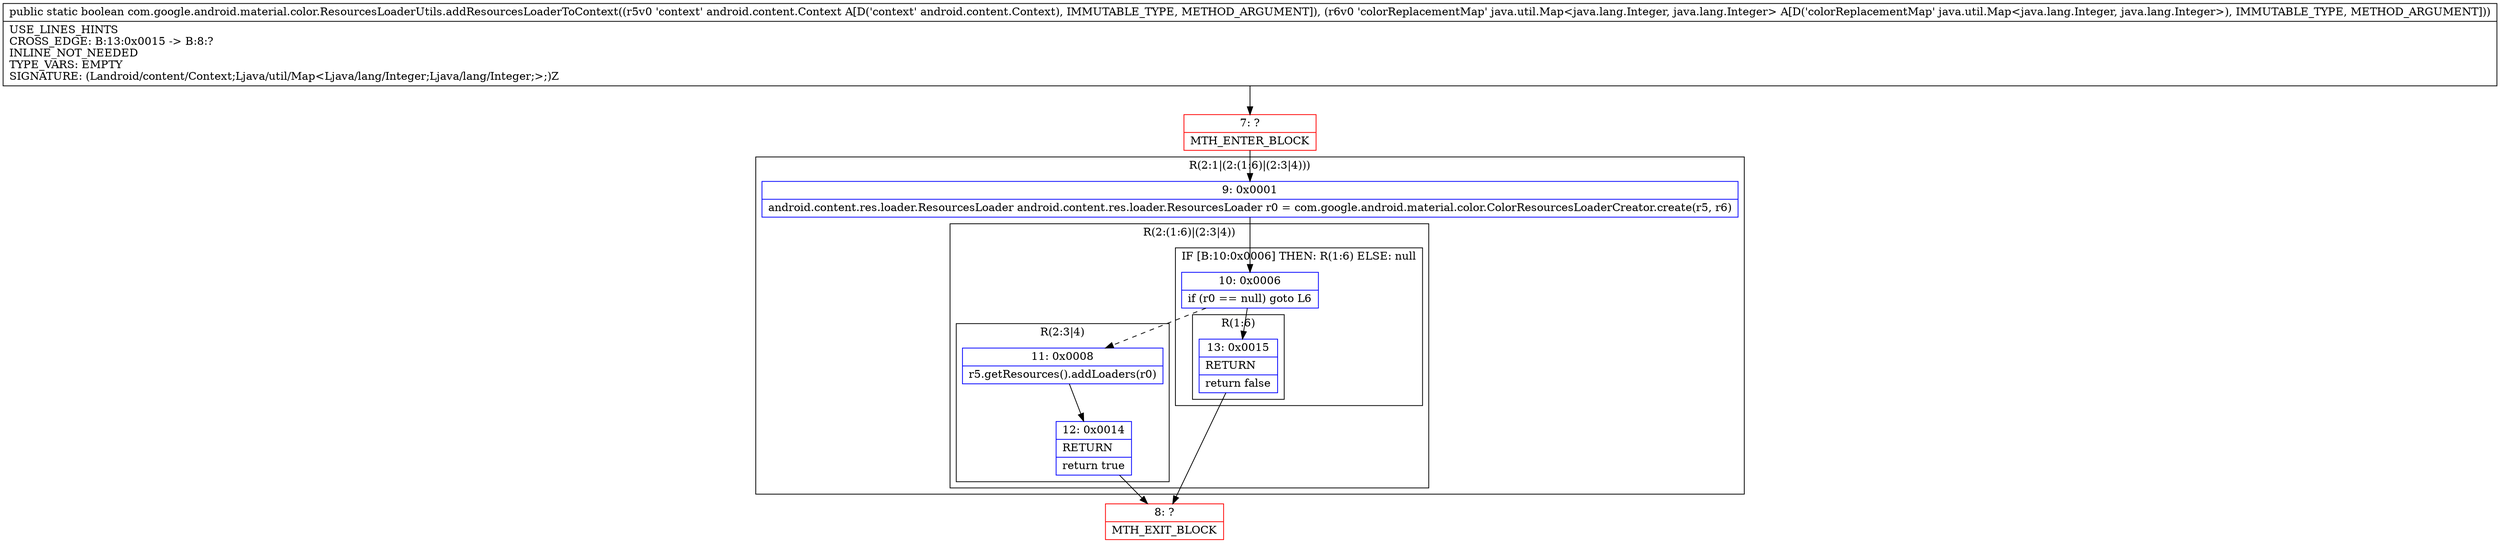 digraph "CFG forcom.google.android.material.color.ResourcesLoaderUtils.addResourcesLoaderToContext(Landroid\/content\/Context;Ljava\/util\/Map;)Z" {
subgraph cluster_Region_1812033879 {
label = "R(2:1|(2:(1:6)|(2:3|4)))";
node [shape=record,color=blue];
Node_9 [shape=record,label="{9\:\ 0x0001|android.content.res.loader.ResourcesLoader android.content.res.loader.ResourcesLoader r0 = com.google.android.material.color.ColorResourcesLoaderCreator.create(r5, r6)\l}"];
subgraph cluster_Region_1680205580 {
label = "R(2:(1:6)|(2:3|4))";
node [shape=record,color=blue];
subgraph cluster_IfRegion_1924896218 {
label = "IF [B:10:0x0006] THEN: R(1:6) ELSE: null";
node [shape=record,color=blue];
Node_10 [shape=record,label="{10\:\ 0x0006|if (r0 == null) goto L6\l}"];
subgraph cluster_Region_1959915468 {
label = "R(1:6)";
node [shape=record,color=blue];
Node_13 [shape=record,label="{13\:\ 0x0015|RETURN\l|return false\l}"];
}
}
subgraph cluster_Region_518111396 {
label = "R(2:3|4)";
node [shape=record,color=blue];
Node_11 [shape=record,label="{11\:\ 0x0008|r5.getResources().addLoaders(r0)\l}"];
Node_12 [shape=record,label="{12\:\ 0x0014|RETURN\l|return true\l}"];
}
}
}
Node_7 [shape=record,color=red,label="{7\:\ ?|MTH_ENTER_BLOCK\l}"];
Node_8 [shape=record,color=red,label="{8\:\ ?|MTH_EXIT_BLOCK\l}"];
MethodNode[shape=record,label="{public static boolean com.google.android.material.color.ResourcesLoaderUtils.addResourcesLoaderToContext((r5v0 'context' android.content.Context A[D('context' android.content.Context), IMMUTABLE_TYPE, METHOD_ARGUMENT]), (r6v0 'colorReplacementMap' java.util.Map\<java.lang.Integer, java.lang.Integer\> A[D('colorReplacementMap' java.util.Map\<java.lang.Integer, java.lang.Integer\>), IMMUTABLE_TYPE, METHOD_ARGUMENT]))  | USE_LINES_HINTS\lCROSS_EDGE: B:13:0x0015 \-\> B:8:?\lINLINE_NOT_NEEDED\lTYPE_VARS: EMPTY\lSIGNATURE: (Landroid\/content\/Context;Ljava\/util\/Map\<Ljava\/lang\/Integer;Ljava\/lang\/Integer;\>;)Z\l}"];
MethodNode -> Node_7;Node_9 -> Node_10;
Node_10 -> Node_11[style=dashed];
Node_10 -> Node_13;
Node_13 -> Node_8;
Node_11 -> Node_12;
Node_12 -> Node_8;
Node_7 -> Node_9;
}

